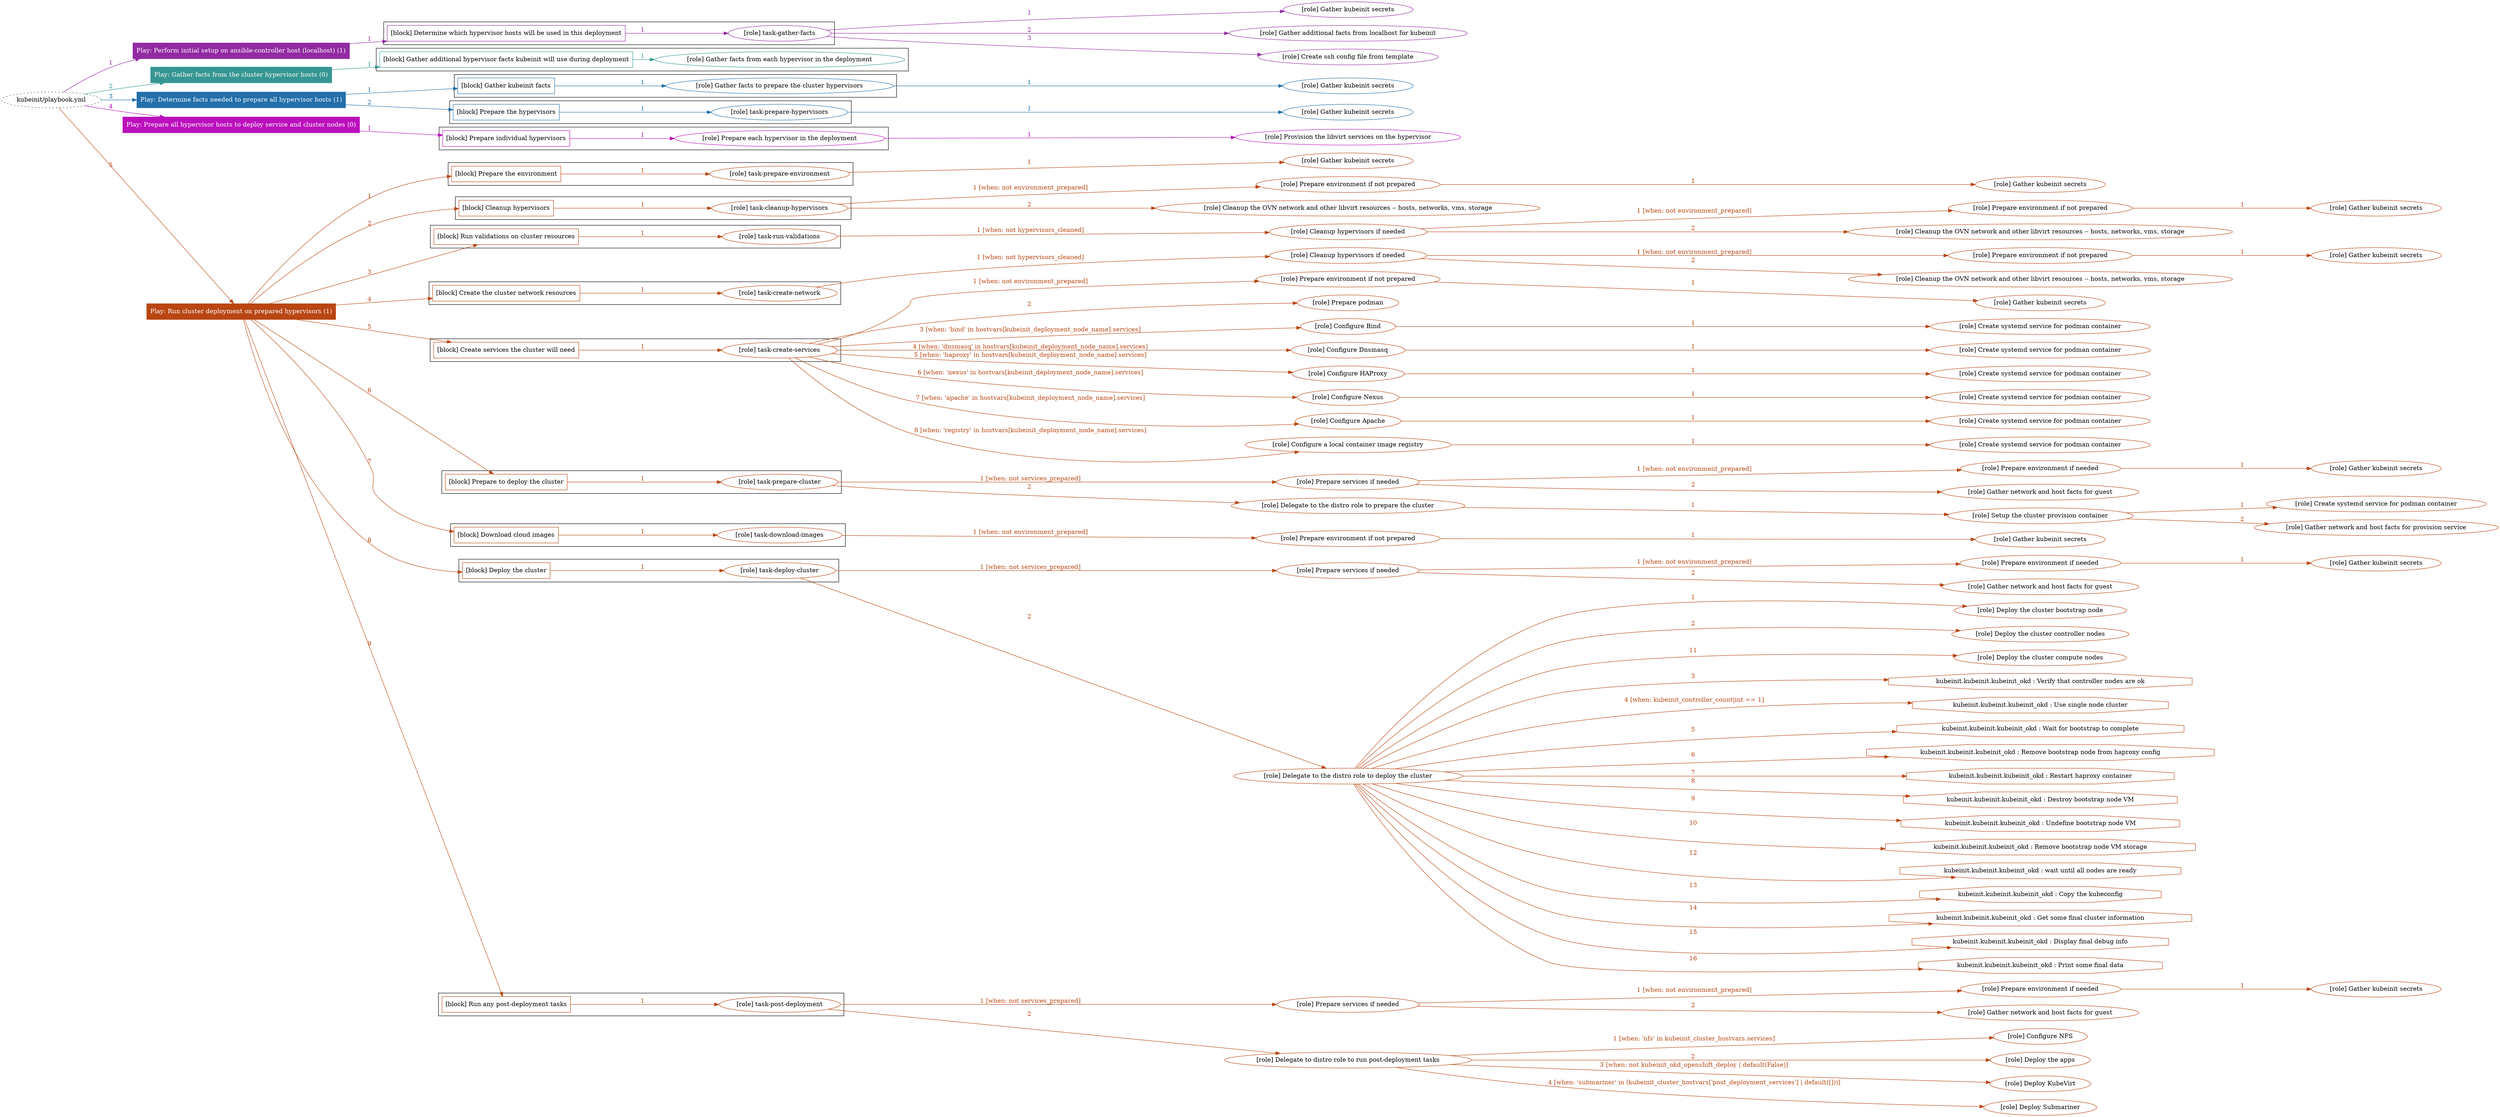 digraph {
	graph [concentrate=true ordering=in rankdir=LR ratio=fill]
	edge [esep=5 sep=10]
	"kubeinit/playbook.yml" [URL="/home/runner/work/kubeinit/kubeinit/kubeinit/playbook.yml" id=playbook_d1f6e50b style=dotted]
	play_1f138c75 [label="Play: Perform initial setup on ansible-controller host (localhost) (1)" URL="/home/runner/work/kubeinit/kubeinit/kubeinit/playbook.yml" color="#922aa2" fontcolor="#ffffff" id=play_1f138c75 shape=box style=filled tooltip=localhost]
	"kubeinit/playbook.yml" -> play_1f138c75 [label="1 " color="#922aa2" fontcolor="#922aa2" id=edge_365100ff labeltooltip="1 " tooltip="1 "]
	subgraph "Gather kubeinit secrets" {
		role_d8bd682d [label="[role] Gather kubeinit secrets" URL="/home/runner/.ansible/collections/ansible_collections/kubeinit/kubeinit/roles/kubeinit_prepare/tasks/build_hypervisors_group.yml" color="#922aa2" id=role_d8bd682d tooltip="Gather kubeinit secrets"]
	}
	subgraph "Gather additional facts from localhost for kubeinit" {
		role_b8383828 [label="[role] Gather additional facts from localhost for kubeinit" URL="/home/runner/.ansible/collections/ansible_collections/kubeinit/kubeinit/roles/kubeinit_prepare/tasks/build_hypervisors_group.yml" color="#922aa2" id=role_b8383828 tooltip="Gather additional facts from localhost for kubeinit"]
	}
	subgraph "Create ssh config file from template" {
		role_8ff1cb8d [label="[role] Create ssh config file from template" URL="/home/runner/.ansible/collections/ansible_collections/kubeinit/kubeinit/roles/kubeinit_prepare/tasks/build_hypervisors_group.yml" color="#922aa2" id=role_8ff1cb8d tooltip="Create ssh config file from template"]
	}
	subgraph "task-gather-facts" {
		role_4b8794fd [label="[role] task-gather-facts" URL="/home/runner/work/kubeinit/kubeinit/kubeinit/playbook.yml" color="#922aa2" id=role_4b8794fd tooltip="task-gather-facts"]
		role_4b8794fd -> role_d8bd682d [label="1 " color="#922aa2" fontcolor="#922aa2" id=edge_cd8f038e labeltooltip="1 " tooltip="1 "]
		role_4b8794fd -> role_b8383828 [label="2 " color="#922aa2" fontcolor="#922aa2" id=edge_f961efc9 labeltooltip="2 " tooltip="2 "]
		role_4b8794fd -> role_8ff1cb8d [label="3 " color="#922aa2" fontcolor="#922aa2" id=edge_509f1660 labeltooltip="3 " tooltip="3 "]
	}
	subgraph "Play: Perform initial setup on ansible-controller host (localhost) (1)" {
		play_1f138c75 -> block_e270e0cc [label=1 color="#922aa2" fontcolor="#922aa2" id=edge_019183fc labeltooltip=1 tooltip=1]
		subgraph cluster_block_e270e0cc {
			block_e270e0cc [label="[block] Determine which hypervisor hosts will be used in this deployment" URL="/home/runner/work/kubeinit/kubeinit/kubeinit/playbook.yml" color="#922aa2" id=block_e270e0cc labeltooltip="Determine which hypervisor hosts will be used in this deployment" shape=box tooltip="Determine which hypervisor hosts will be used in this deployment"]
			block_e270e0cc -> role_4b8794fd [label="1 " color="#922aa2" fontcolor="#922aa2" id=edge_f2d83e72 labeltooltip="1 " tooltip="1 "]
		}
	}
	play_5a947a1f [label="Play: Gather facts from the cluster hypervisor hosts (0)" URL="/home/runner/work/kubeinit/kubeinit/kubeinit/playbook.yml" color="#369693" fontcolor="#ffffff" id=play_5a947a1f shape=box style=filled tooltip="Play: Gather facts from the cluster hypervisor hosts (0)"]
	"kubeinit/playbook.yml" -> play_5a947a1f [label="2 " color="#369693" fontcolor="#369693" id=edge_9025d3bd labeltooltip="2 " tooltip="2 "]
	subgraph "Gather facts from each hypervisor in the deployment" {
		role_0f2e6c6b [label="[role] Gather facts from each hypervisor in the deployment" URL="/home/runner/work/kubeinit/kubeinit/kubeinit/playbook.yml" color="#369693" id=role_0f2e6c6b tooltip="Gather facts from each hypervisor in the deployment"]
	}
	subgraph "Play: Gather facts from the cluster hypervisor hosts (0)" {
		play_5a947a1f -> block_efd5230f [label=1 color="#369693" fontcolor="#369693" id=edge_c2f0ee34 labeltooltip=1 tooltip=1]
		subgraph cluster_block_efd5230f {
			block_efd5230f [label="[block] Gather additional hypervisor facts kubeinit will use during deployment" URL="/home/runner/work/kubeinit/kubeinit/kubeinit/playbook.yml" color="#369693" id=block_efd5230f labeltooltip="Gather additional hypervisor facts kubeinit will use during deployment" shape=box tooltip="Gather additional hypervisor facts kubeinit will use during deployment"]
			block_efd5230f -> role_0f2e6c6b [label="1 " color="#369693" fontcolor="#369693" id=edge_8acd9766 labeltooltip="1 " tooltip="1 "]
		}
	}
	play_3eeaf663 [label="Play: Determine facts needed to prepare all hypervisor hosts (1)" URL="/home/runner/work/kubeinit/kubeinit/kubeinit/playbook.yml" color="#226faa" fontcolor="#ffffff" id=play_3eeaf663 shape=box style=filled tooltip=localhost]
	"kubeinit/playbook.yml" -> play_3eeaf663 [label="3 " color="#226faa" fontcolor="#226faa" id=edge_407ccad3 labeltooltip="3 " tooltip="3 "]
	subgraph "Gather kubeinit secrets" {
		role_5be7e6f4 [label="[role] Gather kubeinit secrets" URL="/home/runner/.ansible/collections/ansible_collections/kubeinit/kubeinit/roles/kubeinit_prepare/tasks/gather_kubeinit_facts.yml" color="#226faa" id=role_5be7e6f4 tooltip="Gather kubeinit secrets"]
	}
	subgraph "Gather facts to prepare the cluster hypervisors" {
		role_fd167b08 [label="[role] Gather facts to prepare the cluster hypervisors" URL="/home/runner/work/kubeinit/kubeinit/kubeinit/playbook.yml" color="#226faa" id=role_fd167b08 tooltip="Gather facts to prepare the cluster hypervisors"]
		role_fd167b08 -> role_5be7e6f4 [label="1 " color="#226faa" fontcolor="#226faa" id=edge_e86ce719 labeltooltip="1 " tooltip="1 "]
	}
	subgraph "Gather kubeinit secrets" {
		role_6fe31dff [label="[role] Gather kubeinit secrets" URL="/home/runner/.ansible/collections/ansible_collections/kubeinit/kubeinit/roles/kubeinit_prepare/tasks/gather_kubeinit_facts.yml" color="#226faa" id=role_6fe31dff tooltip="Gather kubeinit secrets"]
	}
	subgraph "task-prepare-hypervisors" {
		role_a6f25312 [label="[role] task-prepare-hypervisors" URL="/home/runner/work/kubeinit/kubeinit/kubeinit/playbook.yml" color="#226faa" id=role_a6f25312 tooltip="task-prepare-hypervisors"]
		role_a6f25312 -> role_6fe31dff [label="1 " color="#226faa" fontcolor="#226faa" id=edge_4c5577be labeltooltip="1 " tooltip="1 "]
	}
	subgraph "Play: Determine facts needed to prepare all hypervisor hosts (1)" {
		play_3eeaf663 -> block_8f834db1 [label=1 color="#226faa" fontcolor="#226faa" id=edge_256adccb labeltooltip=1 tooltip=1]
		subgraph cluster_block_8f834db1 {
			block_8f834db1 [label="[block] Gather kubeinit facts" URL="/home/runner/work/kubeinit/kubeinit/kubeinit/playbook.yml" color="#226faa" id=block_8f834db1 labeltooltip="Gather kubeinit facts" shape=box tooltip="Gather kubeinit facts"]
			block_8f834db1 -> role_fd167b08 [label="1 " color="#226faa" fontcolor="#226faa" id=edge_6d1e1d67 labeltooltip="1 " tooltip="1 "]
		}
		play_3eeaf663 -> block_ba5e54a5 [label=2 color="#226faa" fontcolor="#226faa" id=edge_b9a4240e labeltooltip=2 tooltip=2]
		subgraph cluster_block_ba5e54a5 {
			block_ba5e54a5 [label="[block] Prepare the hypervisors" URL="/home/runner/work/kubeinit/kubeinit/kubeinit/playbook.yml" color="#226faa" id=block_ba5e54a5 labeltooltip="Prepare the hypervisors" shape=box tooltip="Prepare the hypervisors"]
			block_ba5e54a5 -> role_a6f25312 [label="1 " color="#226faa" fontcolor="#226faa" id=edge_02bb0e1d labeltooltip="1 " tooltip="1 "]
		}
	}
	play_fdbc2d03 [label="Play: Prepare all hypervisor hosts to deploy service and cluster nodes (0)" URL="/home/runner/work/kubeinit/kubeinit/kubeinit/playbook.yml" color="#bb10bc" fontcolor="#ffffff" id=play_fdbc2d03 shape=box style=filled tooltip="Play: Prepare all hypervisor hosts to deploy service and cluster nodes (0)"]
	"kubeinit/playbook.yml" -> play_fdbc2d03 [label="4 " color="#bb10bc" fontcolor="#bb10bc" id=edge_8d176b55 labeltooltip="4 " tooltip="4 "]
	subgraph "Provision the libvirt services on the hypervisor" {
		role_822c57ca [label="[role] Provision the libvirt services on the hypervisor" URL="/home/runner/.ansible/collections/ansible_collections/kubeinit/kubeinit/roles/kubeinit_prepare/tasks/prepare_hypervisor.yml" color="#bb10bc" id=role_822c57ca tooltip="Provision the libvirt services on the hypervisor"]
	}
	subgraph "Prepare each hypervisor in the deployment" {
		role_5630804b [label="[role] Prepare each hypervisor in the deployment" URL="/home/runner/work/kubeinit/kubeinit/kubeinit/playbook.yml" color="#bb10bc" id=role_5630804b tooltip="Prepare each hypervisor in the deployment"]
		role_5630804b -> role_822c57ca [label="1 " color="#bb10bc" fontcolor="#bb10bc" id=edge_95363bdc labeltooltip="1 " tooltip="1 "]
	}
	subgraph "Play: Prepare all hypervisor hosts to deploy service and cluster nodes (0)" {
		play_fdbc2d03 -> block_d08e7961 [label=1 color="#bb10bc" fontcolor="#bb10bc" id=edge_1f157bd2 labeltooltip=1 tooltip=1]
		subgraph cluster_block_d08e7961 {
			block_d08e7961 [label="[block] Prepare individual hypervisors" URL="/home/runner/work/kubeinit/kubeinit/kubeinit/playbook.yml" color="#bb10bc" id=block_d08e7961 labeltooltip="Prepare individual hypervisors" shape=box tooltip="Prepare individual hypervisors"]
			block_d08e7961 -> role_5630804b [label="1 " color="#bb10bc" fontcolor="#bb10bc" id=edge_00d54894 labeltooltip="1 " tooltip="1 "]
		}
	}
	play_c9d2caea [label="Play: Run cluster deployment on prepared hypervisors (1)" URL="/home/runner/work/kubeinit/kubeinit/kubeinit/playbook.yml" color="#b94613" fontcolor="#ffffff" id=play_c9d2caea shape=box style=filled tooltip=localhost]
	"kubeinit/playbook.yml" -> play_c9d2caea [label="5 " color="#b94613" fontcolor="#b94613" id=edge_7f7d7c73 labeltooltip="5 " tooltip="5 "]
	subgraph "Gather kubeinit secrets" {
		role_c58f8abb [label="[role] Gather kubeinit secrets" URL="/home/runner/.ansible/collections/ansible_collections/kubeinit/kubeinit/roles/kubeinit_prepare/tasks/gather_kubeinit_facts.yml" color="#b94613" id=role_c58f8abb tooltip="Gather kubeinit secrets"]
	}
	subgraph "task-prepare-environment" {
		role_f6d86dda [label="[role] task-prepare-environment" URL="/home/runner/work/kubeinit/kubeinit/kubeinit/playbook.yml" color="#b94613" id=role_f6d86dda tooltip="task-prepare-environment"]
		role_f6d86dda -> role_c58f8abb [label="1 " color="#b94613" fontcolor="#b94613" id=edge_03085325 labeltooltip="1 " tooltip="1 "]
	}
	subgraph "Gather kubeinit secrets" {
		role_1dfc53fd [label="[role] Gather kubeinit secrets" URL="/home/runner/.ansible/collections/ansible_collections/kubeinit/kubeinit/roles/kubeinit_prepare/tasks/gather_kubeinit_facts.yml" color="#b94613" id=role_1dfc53fd tooltip="Gather kubeinit secrets"]
	}
	subgraph "Prepare environment if not prepared" {
		role_be977221 [label="[role] Prepare environment if not prepared" URL="/home/runner/.ansible/collections/ansible_collections/kubeinit/kubeinit/roles/kubeinit_prepare/tasks/cleanup_hypervisors.yml" color="#b94613" id=role_be977221 tooltip="Prepare environment if not prepared"]
		role_be977221 -> role_1dfc53fd [label="1 " color="#b94613" fontcolor="#b94613" id=edge_0dc05593 labeltooltip="1 " tooltip="1 "]
	}
	subgraph "Cleanup the OVN network and other libvirt resources -- hosts, networks, vms, storage" {
		role_b4a12259 [label="[role] Cleanup the OVN network and other libvirt resources -- hosts, networks, vms, storage" URL="/home/runner/.ansible/collections/ansible_collections/kubeinit/kubeinit/roles/kubeinit_prepare/tasks/cleanup_hypervisors.yml" color="#b94613" id=role_b4a12259 tooltip="Cleanup the OVN network and other libvirt resources -- hosts, networks, vms, storage"]
	}
	subgraph "task-cleanup-hypervisors" {
		role_3ed854a3 [label="[role] task-cleanup-hypervisors" URL="/home/runner/work/kubeinit/kubeinit/kubeinit/playbook.yml" color="#b94613" id=role_3ed854a3 tooltip="task-cleanup-hypervisors"]
		role_3ed854a3 -> role_be977221 [label="1 [when: not environment_prepared]" color="#b94613" fontcolor="#b94613" id=edge_eccba2eb labeltooltip="1 [when: not environment_prepared]" tooltip="1 [when: not environment_prepared]"]
		role_3ed854a3 -> role_b4a12259 [label="2 " color="#b94613" fontcolor="#b94613" id=edge_08cead6d labeltooltip="2 " tooltip="2 "]
	}
	subgraph "Gather kubeinit secrets" {
		role_3ec6380a [label="[role] Gather kubeinit secrets" URL="/home/runner/.ansible/collections/ansible_collections/kubeinit/kubeinit/roles/kubeinit_prepare/tasks/gather_kubeinit_facts.yml" color="#b94613" id=role_3ec6380a tooltip="Gather kubeinit secrets"]
	}
	subgraph "Prepare environment if not prepared" {
		role_15bdcad8 [label="[role] Prepare environment if not prepared" URL="/home/runner/.ansible/collections/ansible_collections/kubeinit/kubeinit/roles/kubeinit_prepare/tasks/cleanup_hypervisors.yml" color="#b94613" id=role_15bdcad8 tooltip="Prepare environment if not prepared"]
		role_15bdcad8 -> role_3ec6380a [label="1 " color="#b94613" fontcolor="#b94613" id=edge_b0cb3219 labeltooltip="1 " tooltip="1 "]
	}
	subgraph "Cleanup the OVN network and other libvirt resources -- hosts, networks, vms, storage" {
		role_d55632e5 [label="[role] Cleanup the OVN network and other libvirt resources -- hosts, networks, vms, storage" URL="/home/runner/.ansible/collections/ansible_collections/kubeinit/kubeinit/roles/kubeinit_prepare/tasks/cleanup_hypervisors.yml" color="#b94613" id=role_d55632e5 tooltip="Cleanup the OVN network and other libvirt resources -- hosts, networks, vms, storage"]
	}
	subgraph "Cleanup hypervisors if needed" {
		role_167f8b50 [label="[role] Cleanup hypervisors if needed" URL="/home/runner/.ansible/collections/ansible_collections/kubeinit/kubeinit/roles/kubeinit_validations/tasks/main.yml" color="#b94613" id=role_167f8b50 tooltip="Cleanup hypervisors if needed"]
		role_167f8b50 -> role_15bdcad8 [label="1 [when: not environment_prepared]" color="#b94613" fontcolor="#b94613" id=edge_04dc76a7 labeltooltip="1 [when: not environment_prepared]" tooltip="1 [when: not environment_prepared]"]
		role_167f8b50 -> role_d55632e5 [label="2 " color="#b94613" fontcolor="#b94613" id=edge_702b1309 labeltooltip="2 " tooltip="2 "]
	}
	subgraph "task-run-validations" {
		role_e82c2b1b [label="[role] task-run-validations" URL="/home/runner/work/kubeinit/kubeinit/kubeinit/playbook.yml" color="#b94613" id=role_e82c2b1b tooltip="task-run-validations"]
		role_e82c2b1b -> role_167f8b50 [label="1 [when: not hypervisors_cleaned]" color="#b94613" fontcolor="#b94613" id=edge_df4e8426 labeltooltip="1 [when: not hypervisors_cleaned]" tooltip="1 [when: not hypervisors_cleaned]"]
	}
	subgraph "Gather kubeinit secrets" {
		role_64dafc85 [label="[role] Gather kubeinit secrets" URL="/home/runner/.ansible/collections/ansible_collections/kubeinit/kubeinit/roles/kubeinit_prepare/tasks/gather_kubeinit_facts.yml" color="#b94613" id=role_64dafc85 tooltip="Gather kubeinit secrets"]
	}
	subgraph "Prepare environment if not prepared" {
		role_26519590 [label="[role] Prepare environment if not prepared" URL="/home/runner/.ansible/collections/ansible_collections/kubeinit/kubeinit/roles/kubeinit_prepare/tasks/cleanup_hypervisors.yml" color="#b94613" id=role_26519590 tooltip="Prepare environment if not prepared"]
		role_26519590 -> role_64dafc85 [label="1 " color="#b94613" fontcolor="#b94613" id=edge_0ae65c72 labeltooltip="1 " tooltip="1 "]
	}
	subgraph "Cleanup the OVN network and other libvirt resources -- hosts, networks, vms, storage" {
		role_dce3db5e [label="[role] Cleanup the OVN network and other libvirt resources -- hosts, networks, vms, storage" URL="/home/runner/.ansible/collections/ansible_collections/kubeinit/kubeinit/roles/kubeinit_prepare/tasks/cleanup_hypervisors.yml" color="#b94613" id=role_dce3db5e tooltip="Cleanup the OVN network and other libvirt resources -- hosts, networks, vms, storage"]
	}
	subgraph "Cleanup hypervisors if needed" {
		role_ca284a7b [label="[role] Cleanup hypervisors if needed" URL="/home/runner/.ansible/collections/ansible_collections/kubeinit/kubeinit/roles/kubeinit_libvirt/tasks/create_network.yml" color="#b94613" id=role_ca284a7b tooltip="Cleanup hypervisors if needed"]
		role_ca284a7b -> role_26519590 [label="1 [when: not environment_prepared]" color="#b94613" fontcolor="#b94613" id=edge_d08dcd6a labeltooltip="1 [when: not environment_prepared]" tooltip="1 [when: not environment_prepared]"]
		role_ca284a7b -> role_dce3db5e [label="2 " color="#b94613" fontcolor="#b94613" id=edge_56706135 labeltooltip="2 " tooltip="2 "]
	}
	subgraph "task-create-network" {
		role_b7dd96fb [label="[role] task-create-network" URL="/home/runner/work/kubeinit/kubeinit/kubeinit/playbook.yml" color="#b94613" id=role_b7dd96fb tooltip="task-create-network"]
		role_b7dd96fb -> role_ca284a7b [label="1 [when: not hypervisors_cleaned]" color="#b94613" fontcolor="#b94613" id=edge_b5215726 labeltooltip="1 [when: not hypervisors_cleaned]" tooltip="1 [when: not hypervisors_cleaned]"]
	}
	subgraph "Gather kubeinit secrets" {
		role_31dd09c1 [label="[role] Gather kubeinit secrets" URL="/home/runner/.ansible/collections/ansible_collections/kubeinit/kubeinit/roles/kubeinit_prepare/tasks/gather_kubeinit_facts.yml" color="#b94613" id=role_31dd09c1 tooltip="Gather kubeinit secrets"]
	}
	subgraph "Prepare environment if not prepared" {
		role_3bc9ea03 [label="[role] Prepare environment if not prepared" URL="/home/runner/.ansible/collections/ansible_collections/kubeinit/kubeinit/roles/kubeinit_services/tasks/main.yml" color="#b94613" id=role_3bc9ea03 tooltip="Prepare environment if not prepared"]
		role_3bc9ea03 -> role_31dd09c1 [label="1 " color="#b94613" fontcolor="#b94613" id=edge_e1d7762b labeltooltip="1 " tooltip="1 "]
	}
	subgraph "Prepare podman" {
		role_3d780ea3 [label="[role] Prepare podman" URL="/home/runner/.ansible/collections/ansible_collections/kubeinit/kubeinit/roles/kubeinit_services/tasks/00_create_service_pod.yml" color="#b94613" id=role_3d780ea3 tooltip="Prepare podman"]
	}
	subgraph "Create systemd service for podman container" {
		role_4bc2ffd8 [label="[role] Create systemd service for podman container" URL="/home/runner/.ansible/collections/ansible_collections/kubeinit/kubeinit/roles/kubeinit_bind/tasks/main.yml" color="#b94613" id=role_4bc2ffd8 tooltip="Create systemd service for podman container"]
	}
	subgraph "Configure Bind" {
		role_df039937 [label="[role] Configure Bind" URL="/home/runner/.ansible/collections/ansible_collections/kubeinit/kubeinit/roles/kubeinit_services/tasks/start_services_containers.yml" color="#b94613" id=role_df039937 tooltip="Configure Bind"]
		role_df039937 -> role_4bc2ffd8 [label="1 " color="#b94613" fontcolor="#b94613" id=edge_67e03e6c labeltooltip="1 " tooltip="1 "]
	}
	subgraph "Create systemd service for podman container" {
		role_a876e401 [label="[role] Create systemd service for podman container" URL="/home/runner/.ansible/collections/ansible_collections/kubeinit/kubeinit/roles/kubeinit_dnsmasq/tasks/main.yml" color="#b94613" id=role_a876e401 tooltip="Create systemd service for podman container"]
	}
	subgraph "Configure Dnsmasq" {
		role_e021b94e [label="[role] Configure Dnsmasq" URL="/home/runner/.ansible/collections/ansible_collections/kubeinit/kubeinit/roles/kubeinit_services/tasks/start_services_containers.yml" color="#b94613" id=role_e021b94e tooltip="Configure Dnsmasq"]
		role_e021b94e -> role_a876e401 [label="1 " color="#b94613" fontcolor="#b94613" id=edge_6d556e89 labeltooltip="1 " tooltip="1 "]
	}
	subgraph "Create systemd service for podman container" {
		role_24184441 [label="[role] Create systemd service for podman container" URL="/home/runner/.ansible/collections/ansible_collections/kubeinit/kubeinit/roles/kubeinit_haproxy/tasks/main.yml" color="#b94613" id=role_24184441 tooltip="Create systemd service for podman container"]
	}
	subgraph "Configure HAProxy" {
		role_005d9ef1 [label="[role] Configure HAProxy" URL="/home/runner/.ansible/collections/ansible_collections/kubeinit/kubeinit/roles/kubeinit_services/tasks/start_services_containers.yml" color="#b94613" id=role_005d9ef1 tooltip="Configure HAProxy"]
		role_005d9ef1 -> role_24184441 [label="1 " color="#b94613" fontcolor="#b94613" id=edge_011d7efd labeltooltip="1 " tooltip="1 "]
	}
	subgraph "Create systemd service for podman container" {
		role_4a066e3c [label="[role] Create systemd service for podman container" URL="/home/runner/.ansible/collections/ansible_collections/kubeinit/kubeinit/roles/kubeinit_nexus/tasks/main.yml" color="#b94613" id=role_4a066e3c tooltip="Create systemd service for podman container"]
	}
	subgraph "Configure Nexus" {
		role_c325a1b8 [label="[role] Configure Nexus" URL="/home/runner/.ansible/collections/ansible_collections/kubeinit/kubeinit/roles/kubeinit_services/tasks/start_services_containers.yml" color="#b94613" id=role_c325a1b8 tooltip="Configure Nexus"]
		role_c325a1b8 -> role_4a066e3c [label="1 " color="#b94613" fontcolor="#b94613" id=edge_a4b948ca labeltooltip="1 " tooltip="1 "]
	}
	subgraph "Create systemd service for podman container" {
		role_00812c69 [label="[role] Create systemd service for podman container" URL="/home/runner/.ansible/collections/ansible_collections/kubeinit/kubeinit/roles/kubeinit_apache/tasks/main.yml" color="#b94613" id=role_00812c69 tooltip="Create systemd service for podman container"]
	}
	subgraph "Configure Apache" {
		role_6818072d [label="[role] Configure Apache" URL="/home/runner/.ansible/collections/ansible_collections/kubeinit/kubeinit/roles/kubeinit_services/tasks/start_services_containers.yml" color="#b94613" id=role_6818072d tooltip="Configure Apache"]
		role_6818072d -> role_00812c69 [label="1 " color="#b94613" fontcolor="#b94613" id=edge_3da253fb labeltooltip="1 " tooltip="1 "]
	}
	subgraph "Create systemd service for podman container" {
		role_212c1403 [label="[role] Create systemd service for podman container" URL="/home/runner/.ansible/collections/ansible_collections/kubeinit/kubeinit/roles/kubeinit_registry/tasks/main.yml" color="#b94613" id=role_212c1403 tooltip="Create systemd service for podman container"]
	}
	subgraph "Configure a local container image registry" {
		role_30583917 [label="[role] Configure a local container image registry" URL="/home/runner/.ansible/collections/ansible_collections/kubeinit/kubeinit/roles/kubeinit_services/tasks/start_services_containers.yml" color="#b94613" id=role_30583917 tooltip="Configure a local container image registry"]
		role_30583917 -> role_212c1403 [label="1 " color="#b94613" fontcolor="#b94613" id=edge_8bde0fde labeltooltip="1 " tooltip="1 "]
	}
	subgraph "task-create-services" {
		role_8cafb0c6 [label="[role] task-create-services" URL="/home/runner/work/kubeinit/kubeinit/kubeinit/playbook.yml" color="#b94613" id=role_8cafb0c6 tooltip="task-create-services"]
		role_8cafb0c6 -> role_3bc9ea03 [label="1 [when: not environment_prepared]" color="#b94613" fontcolor="#b94613" id=edge_d7fbf098 labeltooltip="1 [when: not environment_prepared]" tooltip="1 [when: not environment_prepared]"]
		role_8cafb0c6 -> role_3d780ea3 [label="2 " color="#b94613" fontcolor="#b94613" id=edge_599046ce labeltooltip="2 " tooltip="2 "]
		role_8cafb0c6 -> role_df039937 [label="3 [when: 'bind' in hostvars[kubeinit_deployment_node_name].services]" color="#b94613" fontcolor="#b94613" id=edge_72e15fb2 labeltooltip="3 [when: 'bind' in hostvars[kubeinit_deployment_node_name].services]" tooltip="3 [when: 'bind' in hostvars[kubeinit_deployment_node_name].services]"]
		role_8cafb0c6 -> role_e021b94e [label="4 [when: 'dnsmasq' in hostvars[kubeinit_deployment_node_name].services]" color="#b94613" fontcolor="#b94613" id=edge_8153f23d labeltooltip="4 [when: 'dnsmasq' in hostvars[kubeinit_deployment_node_name].services]" tooltip="4 [when: 'dnsmasq' in hostvars[kubeinit_deployment_node_name].services]"]
		role_8cafb0c6 -> role_005d9ef1 [label="5 [when: 'haproxy' in hostvars[kubeinit_deployment_node_name].services]" color="#b94613" fontcolor="#b94613" id=edge_a0a955cb labeltooltip="5 [when: 'haproxy' in hostvars[kubeinit_deployment_node_name].services]" tooltip="5 [when: 'haproxy' in hostvars[kubeinit_deployment_node_name].services]"]
		role_8cafb0c6 -> role_c325a1b8 [label="6 [when: 'nexus' in hostvars[kubeinit_deployment_node_name].services]" color="#b94613" fontcolor="#b94613" id=edge_b44cb813 labeltooltip="6 [when: 'nexus' in hostvars[kubeinit_deployment_node_name].services]" tooltip="6 [when: 'nexus' in hostvars[kubeinit_deployment_node_name].services]"]
		role_8cafb0c6 -> role_6818072d [label="7 [when: 'apache' in hostvars[kubeinit_deployment_node_name].services]" color="#b94613" fontcolor="#b94613" id=edge_6724139a labeltooltip="7 [when: 'apache' in hostvars[kubeinit_deployment_node_name].services]" tooltip="7 [when: 'apache' in hostvars[kubeinit_deployment_node_name].services]"]
		role_8cafb0c6 -> role_30583917 [label="8 [when: 'registry' in hostvars[kubeinit_deployment_node_name].services]" color="#b94613" fontcolor="#b94613" id=edge_43ff4001 labeltooltip="8 [when: 'registry' in hostvars[kubeinit_deployment_node_name].services]" tooltip="8 [when: 'registry' in hostvars[kubeinit_deployment_node_name].services]"]
	}
	subgraph "Gather kubeinit secrets" {
		role_3c03945a [label="[role] Gather kubeinit secrets" URL="/home/runner/.ansible/collections/ansible_collections/kubeinit/kubeinit/roles/kubeinit_prepare/tasks/gather_kubeinit_facts.yml" color="#b94613" id=role_3c03945a tooltip="Gather kubeinit secrets"]
	}
	subgraph "Prepare environment if needed" {
		role_5c22150a [label="[role] Prepare environment if needed" URL="/home/runner/.ansible/collections/ansible_collections/kubeinit/kubeinit/roles/kubeinit_services/tasks/prepare_services.yml" color="#b94613" id=role_5c22150a tooltip="Prepare environment if needed"]
		role_5c22150a -> role_3c03945a [label="1 " color="#b94613" fontcolor="#b94613" id=edge_f5f402e3 labeltooltip="1 " tooltip="1 "]
	}
	subgraph "Gather network and host facts for guest" {
		role_e100a030 [label="[role] Gather network and host facts for guest" URL="/home/runner/.ansible/collections/ansible_collections/kubeinit/kubeinit/roles/kubeinit_services/tasks/prepare_services.yml" color="#b94613" id=role_e100a030 tooltip="Gather network and host facts for guest"]
	}
	subgraph "Prepare services if needed" {
		role_950d017b [label="[role] Prepare services if needed" URL="/home/runner/.ansible/collections/ansible_collections/kubeinit/kubeinit/roles/kubeinit_prepare/tasks/prepare_cluster.yml" color="#b94613" id=role_950d017b tooltip="Prepare services if needed"]
		role_950d017b -> role_5c22150a [label="1 [when: not environment_prepared]" color="#b94613" fontcolor="#b94613" id=edge_d9e36cc5 labeltooltip="1 [when: not environment_prepared]" tooltip="1 [when: not environment_prepared]"]
		role_950d017b -> role_e100a030 [label="2 " color="#b94613" fontcolor="#b94613" id=edge_96bde1f8 labeltooltip="2 " tooltip="2 "]
	}
	subgraph "Create systemd service for podman container" {
		role_f37e48e4 [label="[role] Create systemd service for podman container" URL="/home/runner/.ansible/collections/ansible_collections/kubeinit/kubeinit/roles/kubeinit_services/tasks/create_provision_container.yml" color="#b94613" id=role_f37e48e4 tooltip="Create systemd service for podman container"]
	}
	subgraph "Gather network and host facts for provision service" {
		role_1c81b595 [label="[role] Gather network and host facts for provision service" URL="/home/runner/.ansible/collections/ansible_collections/kubeinit/kubeinit/roles/kubeinit_services/tasks/create_provision_container.yml" color="#b94613" id=role_1c81b595 tooltip="Gather network and host facts for provision service"]
	}
	subgraph "Setup the cluster provision container" {
		role_c182f264 [label="[role] Setup the cluster provision container" URL="/home/runner/.ansible/collections/ansible_collections/kubeinit/kubeinit/roles/kubeinit_okd/tasks/prepare_cluster.yml" color="#b94613" id=role_c182f264 tooltip="Setup the cluster provision container"]
		role_c182f264 -> role_f37e48e4 [label="1 " color="#b94613" fontcolor="#b94613" id=edge_f36b6fcb labeltooltip="1 " tooltip="1 "]
		role_c182f264 -> role_1c81b595 [label="2 " color="#b94613" fontcolor="#b94613" id=edge_20ea6a39 labeltooltip="2 " tooltip="2 "]
	}
	subgraph "Delegate to the distro role to prepare the cluster" {
		role_56fe0902 [label="[role] Delegate to the distro role to prepare the cluster" URL="/home/runner/.ansible/collections/ansible_collections/kubeinit/kubeinit/roles/kubeinit_prepare/tasks/prepare_cluster.yml" color="#b94613" id=role_56fe0902 tooltip="Delegate to the distro role to prepare the cluster"]
		role_56fe0902 -> role_c182f264 [label="1 " color="#b94613" fontcolor="#b94613" id=edge_6e691656 labeltooltip="1 " tooltip="1 "]
	}
	subgraph "task-prepare-cluster" {
		role_9845a550 [label="[role] task-prepare-cluster" URL="/home/runner/work/kubeinit/kubeinit/kubeinit/playbook.yml" color="#b94613" id=role_9845a550 tooltip="task-prepare-cluster"]
		role_9845a550 -> role_950d017b [label="1 [when: not services_prepared]" color="#b94613" fontcolor="#b94613" id=edge_87ceefbc labeltooltip="1 [when: not services_prepared]" tooltip="1 [when: not services_prepared]"]
		role_9845a550 -> role_56fe0902 [label="2 " color="#b94613" fontcolor="#b94613" id=edge_bc5366bb labeltooltip="2 " tooltip="2 "]
	}
	subgraph "Gather kubeinit secrets" {
		role_780c5928 [label="[role] Gather kubeinit secrets" URL="/home/runner/.ansible/collections/ansible_collections/kubeinit/kubeinit/roles/kubeinit_prepare/tasks/gather_kubeinit_facts.yml" color="#b94613" id=role_780c5928 tooltip="Gather kubeinit secrets"]
	}
	subgraph "Prepare environment if not prepared" {
		role_9f14280c [label="[role] Prepare environment if not prepared" URL="/home/runner/.ansible/collections/ansible_collections/kubeinit/kubeinit/roles/kubeinit_libvirt/tasks/download_cloud_images.yml" color="#b94613" id=role_9f14280c tooltip="Prepare environment if not prepared"]
		role_9f14280c -> role_780c5928 [label="1 " color="#b94613" fontcolor="#b94613" id=edge_f2b969e8 labeltooltip="1 " tooltip="1 "]
	}
	subgraph "task-download-images" {
		role_5104af26 [label="[role] task-download-images" URL="/home/runner/work/kubeinit/kubeinit/kubeinit/playbook.yml" color="#b94613" id=role_5104af26 tooltip="task-download-images"]
		role_5104af26 -> role_9f14280c [label="1 [when: not environment_prepared]" color="#b94613" fontcolor="#b94613" id=edge_93cd09b7 labeltooltip="1 [when: not environment_prepared]" tooltip="1 [when: not environment_prepared]"]
	}
	subgraph "Gather kubeinit secrets" {
		role_888723a7 [label="[role] Gather kubeinit secrets" URL="/home/runner/.ansible/collections/ansible_collections/kubeinit/kubeinit/roles/kubeinit_prepare/tasks/gather_kubeinit_facts.yml" color="#b94613" id=role_888723a7 tooltip="Gather kubeinit secrets"]
	}
	subgraph "Prepare environment if needed" {
		role_53e17ee4 [label="[role] Prepare environment if needed" URL="/home/runner/.ansible/collections/ansible_collections/kubeinit/kubeinit/roles/kubeinit_services/tasks/prepare_services.yml" color="#b94613" id=role_53e17ee4 tooltip="Prepare environment if needed"]
		role_53e17ee4 -> role_888723a7 [label="1 " color="#b94613" fontcolor="#b94613" id=edge_7146dd47 labeltooltip="1 " tooltip="1 "]
	}
	subgraph "Gather network and host facts for guest" {
		role_1372cdaa [label="[role] Gather network and host facts for guest" URL="/home/runner/.ansible/collections/ansible_collections/kubeinit/kubeinit/roles/kubeinit_services/tasks/prepare_services.yml" color="#b94613" id=role_1372cdaa tooltip="Gather network and host facts for guest"]
	}
	subgraph "Prepare services if needed" {
		role_e0a68ada [label="[role] Prepare services if needed" URL="/home/runner/.ansible/collections/ansible_collections/kubeinit/kubeinit/roles/kubeinit_prepare/tasks/deploy_cluster.yml" color="#b94613" id=role_e0a68ada tooltip="Prepare services if needed"]
		role_e0a68ada -> role_53e17ee4 [label="1 [when: not environment_prepared]" color="#b94613" fontcolor="#b94613" id=edge_40b14044 labeltooltip="1 [when: not environment_prepared]" tooltip="1 [when: not environment_prepared]"]
		role_e0a68ada -> role_1372cdaa [label="2 " color="#b94613" fontcolor="#b94613" id=edge_1374363b labeltooltip="2 " tooltip="2 "]
	}
	subgraph "Deploy the cluster bootstrap node" {
		role_7b39704c [label="[role] Deploy the cluster bootstrap node" URL="/home/runner/.ansible/collections/ansible_collections/kubeinit/kubeinit/roles/kubeinit_okd/tasks/main.yml" color="#b94613" id=role_7b39704c tooltip="Deploy the cluster bootstrap node"]
	}
	subgraph "Deploy the cluster controller nodes" {
		role_17230cd8 [label="[role] Deploy the cluster controller nodes" URL="/home/runner/.ansible/collections/ansible_collections/kubeinit/kubeinit/roles/kubeinit_okd/tasks/main.yml" color="#b94613" id=role_17230cd8 tooltip="Deploy the cluster controller nodes"]
	}
	subgraph "Deploy the cluster compute nodes" {
		role_f0dac4f5 [label="[role] Deploy the cluster compute nodes" URL="/home/runner/.ansible/collections/ansible_collections/kubeinit/kubeinit/roles/kubeinit_okd/tasks/main.yml" color="#b94613" id=role_f0dac4f5 tooltip="Deploy the cluster compute nodes"]
	}
	subgraph "Delegate to the distro role to deploy the cluster" {
		role_92096477 [label="[role] Delegate to the distro role to deploy the cluster" URL="/home/runner/.ansible/collections/ansible_collections/kubeinit/kubeinit/roles/kubeinit_prepare/tasks/deploy_cluster.yml" color="#b94613" id=role_92096477 tooltip="Delegate to the distro role to deploy the cluster"]
		role_92096477 -> role_7b39704c [label="1 " color="#b94613" fontcolor="#b94613" id=edge_2158fdf8 labeltooltip="1 " tooltip="1 "]
		role_92096477 -> role_17230cd8 [label="2 " color="#b94613" fontcolor="#b94613" id=edge_1590d613 labeltooltip="2 " tooltip="2 "]
		task_dfa8ec45 [label="kubeinit.kubeinit.kubeinit_okd : Verify that controller nodes are ok" URL="/home/runner/.ansible/collections/ansible_collections/kubeinit/kubeinit/roles/kubeinit_okd/tasks/main.yml" color="#b94613" id=task_dfa8ec45 shape=octagon tooltip="kubeinit.kubeinit.kubeinit_okd : Verify that controller nodes are ok"]
		role_92096477 -> task_dfa8ec45 [label="3 " color="#b94613" fontcolor="#b94613" id=edge_2611a1ea labeltooltip="3 " tooltip="3 "]
		task_c3209915 [label="kubeinit.kubeinit.kubeinit_okd : Use single node cluster" URL="/home/runner/.ansible/collections/ansible_collections/kubeinit/kubeinit/roles/kubeinit_okd/tasks/main.yml" color="#b94613" id=task_c3209915 shape=octagon tooltip="kubeinit.kubeinit.kubeinit_okd : Use single node cluster"]
		role_92096477 -> task_c3209915 [label="4 [when: kubeinit_controller_count|int == 1]" color="#b94613" fontcolor="#b94613" id=edge_29be53a2 labeltooltip="4 [when: kubeinit_controller_count|int == 1]" tooltip="4 [when: kubeinit_controller_count|int == 1]"]
		task_996545e2 [label="kubeinit.kubeinit.kubeinit_okd : Wait for bootstrap to complete" URL="/home/runner/.ansible/collections/ansible_collections/kubeinit/kubeinit/roles/kubeinit_okd/tasks/main.yml" color="#b94613" id=task_996545e2 shape=octagon tooltip="kubeinit.kubeinit.kubeinit_okd : Wait for bootstrap to complete"]
		role_92096477 -> task_996545e2 [label="5 " color="#b94613" fontcolor="#b94613" id=edge_5da85d03 labeltooltip="5 " tooltip="5 "]
		task_cfb3cf21 [label="kubeinit.kubeinit.kubeinit_okd : Remove bootstrap node from haproxy config" URL="/home/runner/.ansible/collections/ansible_collections/kubeinit/kubeinit/roles/kubeinit_okd/tasks/main.yml" color="#b94613" id=task_cfb3cf21 shape=octagon tooltip="kubeinit.kubeinit.kubeinit_okd : Remove bootstrap node from haproxy config"]
		role_92096477 -> task_cfb3cf21 [label="6 " color="#b94613" fontcolor="#b94613" id=edge_e4a0d04c labeltooltip="6 " tooltip="6 "]
		task_abd7578a [label="kubeinit.kubeinit.kubeinit_okd : Restart haproxy container" URL="/home/runner/.ansible/collections/ansible_collections/kubeinit/kubeinit/roles/kubeinit_okd/tasks/main.yml" color="#b94613" id=task_abd7578a shape=octagon tooltip="kubeinit.kubeinit.kubeinit_okd : Restart haproxy container"]
		role_92096477 -> task_abd7578a [label="7 " color="#b94613" fontcolor="#b94613" id=edge_362277a9 labeltooltip="7 " tooltip="7 "]
		task_cbe2b5da [label="kubeinit.kubeinit.kubeinit_okd : Destroy bootstrap node VM" URL="/home/runner/.ansible/collections/ansible_collections/kubeinit/kubeinit/roles/kubeinit_okd/tasks/main.yml" color="#b94613" id=task_cbe2b5da shape=octagon tooltip="kubeinit.kubeinit.kubeinit_okd : Destroy bootstrap node VM"]
		role_92096477 -> task_cbe2b5da [label="8 " color="#b94613" fontcolor="#b94613" id=edge_de95523c labeltooltip="8 " tooltip="8 "]
		task_46319cbd [label="kubeinit.kubeinit.kubeinit_okd : Undefine bootstrap node VM" URL="/home/runner/.ansible/collections/ansible_collections/kubeinit/kubeinit/roles/kubeinit_okd/tasks/main.yml" color="#b94613" id=task_46319cbd shape=octagon tooltip="kubeinit.kubeinit.kubeinit_okd : Undefine bootstrap node VM"]
		role_92096477 -> task_46319cbd [label="9 " color="#b94613" fontcolor="#b94613" id=edge_b84f6139 labeltooltip="9 " tooltip="9 "]
		task_d38953e9 [label="kubeinit.kubeinit.kubeinit_okd : Remove bootstrap node VM storage" URL="/home/runner/.ansible/collections/ansible_collections/kubeinit/kubeinit/roles/kubeinit_okd/tasks/main.yml" color="#b94613" id=task_d38953e9 shape=octagon tooltip="kubeinit.kubeinit.kubeinit_okd : Remove bootstrap node VM storage"]
		role_92096477 -> task_d38953e9 [label="10 " color="#b94613" fontcolor="#b94613" id=edge_736ae343 labeltooltip="10 " tooltip="10 "]
		role_92096477 -> role_f0dac4f5 [label="11 " color="#b94613" fontcolor="#b94613" id=edge_d48e5e4c labeltooltip="11 " tooltip="11 "]
		task_449bc759 [label="kubeinit.kubeinit.kubeinit_okd : wait until all nodes are ready" URL="/home/runner/.ansible/collections/ansible_collections/kubeinit/kubeinit/roles/kubeinit_okd/tasks/main.yml" color="#b94613" id=task_449bc759 shape=octagon tooltip="kubeinit.kubeinit.kubeinit_okd : wait until all nodes are ready"]
		role_92096477 -> task_449bc759 [label="12 " color="#b94613" fontcolor="#b94613" id=edge_a82454a6 labeltooltip="12 " tooltip="12 "]
		task_1d6246d6 [label="kubeinit.kubeinit.kubeinit_okd : Copy the kubeconfig" URL="/home/runner/.ansible/collections/ansible_collections/kubeinit/kubeinit/roles/kubeinit_okd/tasks/main.yml" color="#b94613" id=task_1d6246d6 shape=octagon tooltip="kubeinit.kubeinit.kubeinit_okd : Copy the kubeconfig"]
		role_92096477 -> task_1d6246d6 [label="13 " color="#b94613" fontcolor="#b94613" id=edge_585a4d8d labeltooltip="13 " tooltip="13 "]
		task_6322de9e [label="kubeinit.kubeinit.kubeinit_okd : Get some final cluster information" URL="/home/runner/.ansible/collections/ansible_collections/kubeinit/kubeinit/roles/kubeinit_okd/tasks/main.yml" color="#b94613" id=task_6322de9e shape=octagon tooltip="kubeinit.kubeinit.kubeinit_okd : Get some final cluster information"]
		role_92096477 -> task_6322de9e [label="14 " color="#b94613" fontcolor="#b94613" id=edge_b870d1c0 labeltooltip="14 " tooltip="14 "]
		task_ea1e5747 [label="kubeinit.kubeinit.kubeinit_okd : Display final debug info" URL="/home/runner/.ansible/collections/ansible_collections/kubeinit/kubeinit/roles/kubeinit_okd/tasks/main.yml" color="#b94613" id=task_ea1e5747 shape=octagon tooltip="kubeinit.kubeinit.kubeinit_okd : Display final debug info"]
		role_92096477 -> task_ea1e5747 [label="15 " color="#b94613" fontcolor="#b94613" id=edge_f8c2011f labeltooltip="15 " tooltip="15 "]
		task_2edeb0a2 [label="kubeinit.kubeinit.kubeinit_okd : Print some final data" URL="/home/runner/.ansible/collections/ansible_collections/kubeinit/kubeinit/roles/kubeinit_okd/tasks/main.yml" color="#b94613" id=task_2edeb0a2 shape=octagon tooltip="kubeinit.kubeinit.kubeinit_okd : Print some final data"]
		role_92096477 -> task_2edeb0a2 [label="16 " color="#b94613" fontcolor="#b94613" id=edge_2617ecd2 labeltooltip="16 " tooltip="16 "]
	}
	subgraph "task-deploy-cluster" {
		role_644424b0 [label="[role] task-deploy-cluster" URL="/home/runner/work/kubeinit/kubeinit/kubeinit/playbook.yml" color="#b94613" id=role_644424b0 tooltip="task-deploy-cluster"]
		role_644424b0 -> role_e0a68ada [label="1 [when: not services_prepared]" color="#b94613" fontcolor="#b94613" id=edge_8c06495c labeltooltip="1 [when: not services_prepared]" tooltip="1 [when: not services_prepared]"]
		role_644424b0 -> role_92096477 [label="2 " color="#b94613" fontcolor="#b94613" id=edge_7aa90604 labeltooltip="2 " tooltip="2 "]
	}
	subgraph "Gather kubeinit secrets" {
		role_2db9c7d5 [label="[role] Gather kubeinit secrets" URL="/home/runner/.ansible/collections/ansible_collections/kubeinit/kubeinit/roles/kubeinit_prepare/tasks/gather_kubeinit_facts.yml" color="#b94613" id=role_2db9c7d5 tooltip="Gather kubeinit secrets"]
	}
	subgraph "Prepare environment if needed" {
		role_b41427c8 [label="[role] Prepare environment if needed" URL="/home/runner/.ansible/collections/ansible_collections/kubeinit/kubeinit/roles/kubeinit_services/tasks/prepare_services.yml" color="#b94613" id=role_b41427c8 tooltip="Prepare environment if needed"]
		role_b41427c8 -> role_2db9c7d5 [label="1 " color="#b94613" fontcolor="#b94613" id=edge_c14d862c labeltooltip="1 " tooltip="1 "]
	}
	subgraph "Gather network and host facts for guest" {
		role_94ea54aa [label="[role] Gather network and host facts for guest" URL="/home/runner/.ansible/collections/ansible_collections/kubeinit/kubeinit/roles/kubeinit_services/tasks/prepare_services.yml" color="#b94613" id=role_94ea54aa tooltip="Gather network and host facts for guest"]
	}
	subgraph "Prepare services if needed" {
		role_2f68b8b5 [label="[role] Prepare services if needed" URL="/home/runner/.ansible/collections/ansible_collections/kubeinit/kubeinit/roles/kubeinit_prepare/tasks/post_deployment.yml" color="#b94613" id=role_2f68b8b5 tooltip="Prepare services if needed"]
		role_2f68b8b5 -> role_b41427c8 [label="1 [when: not environment_prepared]" color="#b94613" fontcolor="#b94613" id=edge_25276b61 labeltooltip="1 [when: not environment_prepared]" tooltip="1 [when: not environment_prepared]"]
		role_2f68b8b5 -> role_94ea54aa [label="2 " color="#b94613" fontcolor="#b94613" id=edge_9da9ca5c labeltooltip="2 " tooltip="2 "]
	}
	subgraph "Configure NFS" {
		role_9d82e62b [label="[role] Configure NFS" URL="/home/runner/.ansible/collections/ansible_collections/kubeinit/kubeinit/roles/kubeinit_okd/tasks/post_deployment_tasks.yml" color="#b94613" id=role_9d82e62b tooltip="Configure NFS"]
	}
	subgraph "Deploy the apps" {
		role_36b6b02e [label="[role] Deploy the apps" URL="/home/runner/.ansible/collections/ansible_collections/kubeinit/kubeinit/roles/kubeinit_okd/tasks/post_deployment_tasks.yml" color="#b94613" id=role_36b6b02e tooltip="Deploy the apps"]
	}
	subgraph "Deploy KubeVirt" {
		role_4d86e791 [label="[role] Deploy KubeVirt" URL="/home/runner/.ansible/collections/ansible_collections/kubeinit/kubeinit/roles/kubeinit_okd/tasks/post_deployment_tasks.yml" color="#b94613" id=role_4d86e791 tooltip="Deploy KubeVirt"]
	}
	subgraph "Deploy Submariner" {
		role_61bfb8c0 [label="[role] Deploy Submariner" URL="/home/runner/.ansible/collections/ansible_collections/kubeinit/kubeinit/roles/kubeinit_okd/tasks/post_deployment_tasks.yml" color="#b94613" id=role_61bfb8c0 tooltip="Deploy Submariner"]
	}
	subgraph "Delegate to distro role to run post-deployment tasks" {
		role_9913c942 [label="[role] Delegate to distro role to run post-deployment tasks" URL="/home/runner/.ansible/collections/ansible_collections/kubeinit/kubeinit/roles/kubeinit_prepare/tasks/post_deployment.yml" color="#b94613" id=role_9913c942 tooltip="Delegate to distro role to run post-deployment tasks"]
		role_9913c942 -> role_9d82e62b [label="1 [when: 'nfs' in kubeinit_cluster_hostvars.services]" color="#b94613" fontcolor="#b94613" id=edge_a8410bf1 labeltooltip="1 [when: 'nfs' in kubeinit_cluster_hostvars.services]" tooltip="1 [when: 'nfs' in kubeinit_cluster_hostvars.services]"]
		role_9913c942 -> role_36b6b02e [label="2 " color="#b94613" fontcolor="#b94613" id=edge_c9142574 labeltooltip="2 " tooltip="2 "]
		role_9913c942 -> role_4d86e791 [label="3 [when: not kubeinit_okd_openshift_deploy | default(False)]" color="#b94613" fontcolor="#b94613" id=edge_f6bc51c7 labeltooltip="3 [when: not kubeinit_okd_openshift_deploy | default(False)]" tooltip="3 [when: not kubeinit_okd_openshift_deploy | default(False)]"]
		role_9913c942 -> role_61bfb8c0 [label="4 [when: 'submariner' in (kubeinit_cluster_hostvars['post_deployment_services'] | default([]))]" color="#b94613" fontcolor="#b94613" id=edge_6c2e513e labeltooltip="4 [when: 'submariner' in (kubeinit_cluster_hostvars['post_deployment_services'] | default([]))]" tooltip="4 [when: 'submariner' in (kubeinit_cluster_hostvars['post_deployment_services'] | default([]))]"]
	}
	subgraph "task-post-deployment" {
		role_985e6f62 [label="[role] task-post-deployment" URL="/home/runner/work/kubeinit/kubeinit/kubeinit/playbook.yml" color="#b94613" id=role_985e6f62 tooltip="task-post-deployment"]
		role_985e6f62 -> role_2f68b8b5 [label="1 [when: not services_prepared]" color="#b94613" fontcolor="#b94613" id=edge_7c6c4c8b labeltooltip="1 [when: not services_prepared]" tooltip="1 [when: not services_prepared]"]
		role_985e6f62 -> role_9913c942 [label="2 " color="#b94613" fontcolor="#b94613" id=edge_3c2235ac labeltooltip="2 " tooltip="2 "]
	}
	subgraph "Play: Run cluster deployment on prepared hypervisors (1)" {
		play_c9d2caea -> block_4b524782 [label=1 color="#b94613" fontcolor="#b94613" id=edge_2145dba6 labeltooltip=1 tooltip=1]
		subgraph cluster_block_4b524782 {
			block_4b524782 [label="[block] Prepare the environment" URL="/home/runner/work/kubeinit/kubeinit/kubeinit/playbook.yml" color="#b94613" id=block_4b524782 labeltooltip="Prepare the environment" shape=box tooltip="Prepare the environment"]
			block_4b524782 -> role_f6d86dda [label="1 " color="#b94613" fontcolor="#b94613" id=edge_89a9817f labeltooltip="1 " tooltip="1 "]
		}
		play_c9d2caea -> block_7daa17e3 [label=2 color="#b94613" fontcolor="#b94613" id=edge_18085e45 labeltooltip=2 tooltip=2]
		subgraph cluster_block_7daa17e3 {
			block_7daa17e3 [label="[block] Cleanup hypervisors" URL="/home/runner/work/kubeinit/kubeinit/kubeinit/playbook.yml" color="#b94613" id=block_7daa17e3 labeltooltip="Cleanup hypervisors" shape=box tooltip="Cleanup hypervisors"]
			block_7daa17e3 -> role_3ed854a3 [label="1 " color="#b94613" fontcolor="#b94613" id=edge_a921b54a labeltooltip="1 " tooltip="1 "]
		}
		play_c9d2caea -> block_9a8dcd0d [label=3 color="#b94613" fontcolor="#b94613" id=edge_d8e3331c labeltooltip=3 tooltip=3]
		subgraph cluster_block_9a8dcd0d {
			block_9a8dcd0d [label="[block] Run validations on cluster resources" URL="/home/runner/work/kubeinit/kubeinit/kubeinit/playbook.yml" color="#b94613" id=block_9a8dcd0d labeltooltip="Run validations on cluster resources" shape=box tooltip="Run validations on cluster resources"]
			block_9a8dcd0d -> role_e82c2b1b [label="1 " color="#b94613" fontcolor="#b94613" id=edge_670d2704 labeltooltip="1 " tooltip="1 "]
		}
		play_c9d2caea -> block_e3a75dee [label=4 color="#b94613" fontcolor="#b94613" id=edge_b1ff0e33 labeltooltip=4 tooltip=4]
		subgraph cluster_block_e3a75dee {
			block_e3a75dee [label="[block] Create the cluster network resources" URL="/home/runner/work/kubeinit/kubeinit/kubeinit/playbook.yml" color="#b94613" id=block_e3a75dee labeltooltip="Create the cluster network resources" shape=box tooltip="Create the cluster network resources"]
			block_e3a75dee -> role_b7dd96fb [label="1 " color="#b94613" fontcolor="#b94613" id=edge_5429372a labeltooltip="1 " tooltip="1 "]
		}
		play_c9d2caea -> block_90fd727e [label=5 color="#b94613" fontcolor="#b94613" id=edge_05d50b3a labeltooltip=5 tooltip=5]
		subgraph cluster_block_90fd727e {
			block_90fd727e [label="[block] Create services the cluster will need" URL="/home/runner/work/kubeinit/kubeinit/kubeinit/playbook.yml" color="#b94613" id=block_90fd727e labeltooltip="Create services the cluster will need" shape=box tooltip="Create services the cluster will need"]
			block_90fd727e -> role_8cafb0c6 [label="1 " color="#b94613" fontcolor="#b94613" id=edge_b54993e4 labeltooltip="1 " tooltip="1 "]
		}
		play_c9d2caea -> block_b1c9819c [label=6 color="#b94613" fontcolor="#b94613" id=edge_782d4eb8 labeltooltip=6 tooltip=6]
		subgraph cluster_block_b1c9819c {
			block_b1c9819c [label="[block] Prepare to deploy the cluster" URL="/home/runner/work/kubeinit/kubeinit/kubeinit/playbook.yml" color="#b94613" id=block_b1c9819c labeltooltip="Prepare to deploy the cluster" shape=box tooltip="Prepare to deploy the cluster"]
			block_b1c9819c -> role_9845a550 [label="1 " color="#b94613" fontcolor="#b94613" id=edge_131a3ba7 labeltooltip="1 " tooltip="1 "]
		}
		play_c9d2caea -> block_bcb50d8c [label=7 color="#b94613" fontcolor="#b94613" id=edge_54197980 labeltooltip=7 tooltip=7]
		subgraph cluster_block_bcb50d8c {
			block_bcb50d8c [label="[block] Download cloud images" URL="/home/runner/work/kubeinit/kubeinit/kubeinit/playbook.yml" color="#b94613" id=block_bcb50d8c labeltooltip="Download cloud images" shape=box tooltip="Download cloud images"]
			block_bcb50d8c -> role_5104af26 [label="1 " color="#b94613" fontcolor="#b94613" id=edge_bf521f47 labeltooltip="1 " tooltip="1 "]
		}
		play_c9d2caea -> block_de95d48a [label=8 color="#b94613" fontcolor="#b94613" id=edge_a1185c29 labeltooltip=8 tooltip=8]
		subgraph cluster_block_de95d48a {
			block_de95d48a [label="[block] Deploy the cluster" URL="/home/runner/work/kubeinit/kubeinit/kubeinit/playbook.yml" color="#b94613" id=block_de95d48a labeltooltip="Deploy the cluster" shape=box tooltip="Deploy the cluster"]
			block_de95d48a -> role_644424b0 [label="1 " color="#b94613" fontcolor="#b94613" id=edge_a48fa9c6 labeltooltip="1 " tooltip="1 "]
		}
		play_c9d2caea -> block_4a48da11 [label=9 color="#b94613" fontcolor="#b94613" id=edge_c1a7e75f labeltooltip=9 tooltip=9]
		subgraph cluster_block_4a48da11 {
			block_4a48da11 [label="[block] Run any post-deployment tasks" URL="/home/runner/work/kubeinit/kubeinit/kubeinit/playbook.yml" color="#b94613" id=block_4a48da11 labeltooltip="Run any post-deployment tasks" shape=box tooltip="Run any post-deployment tasks"]
			block_4a48da11 -> role_985e6f62 [label="1 " color="#b94613" fontcolor="#b94613" id=edge_942d85a9 labeltooltip="1 " tooltip="1 "]
		}
	}
}
